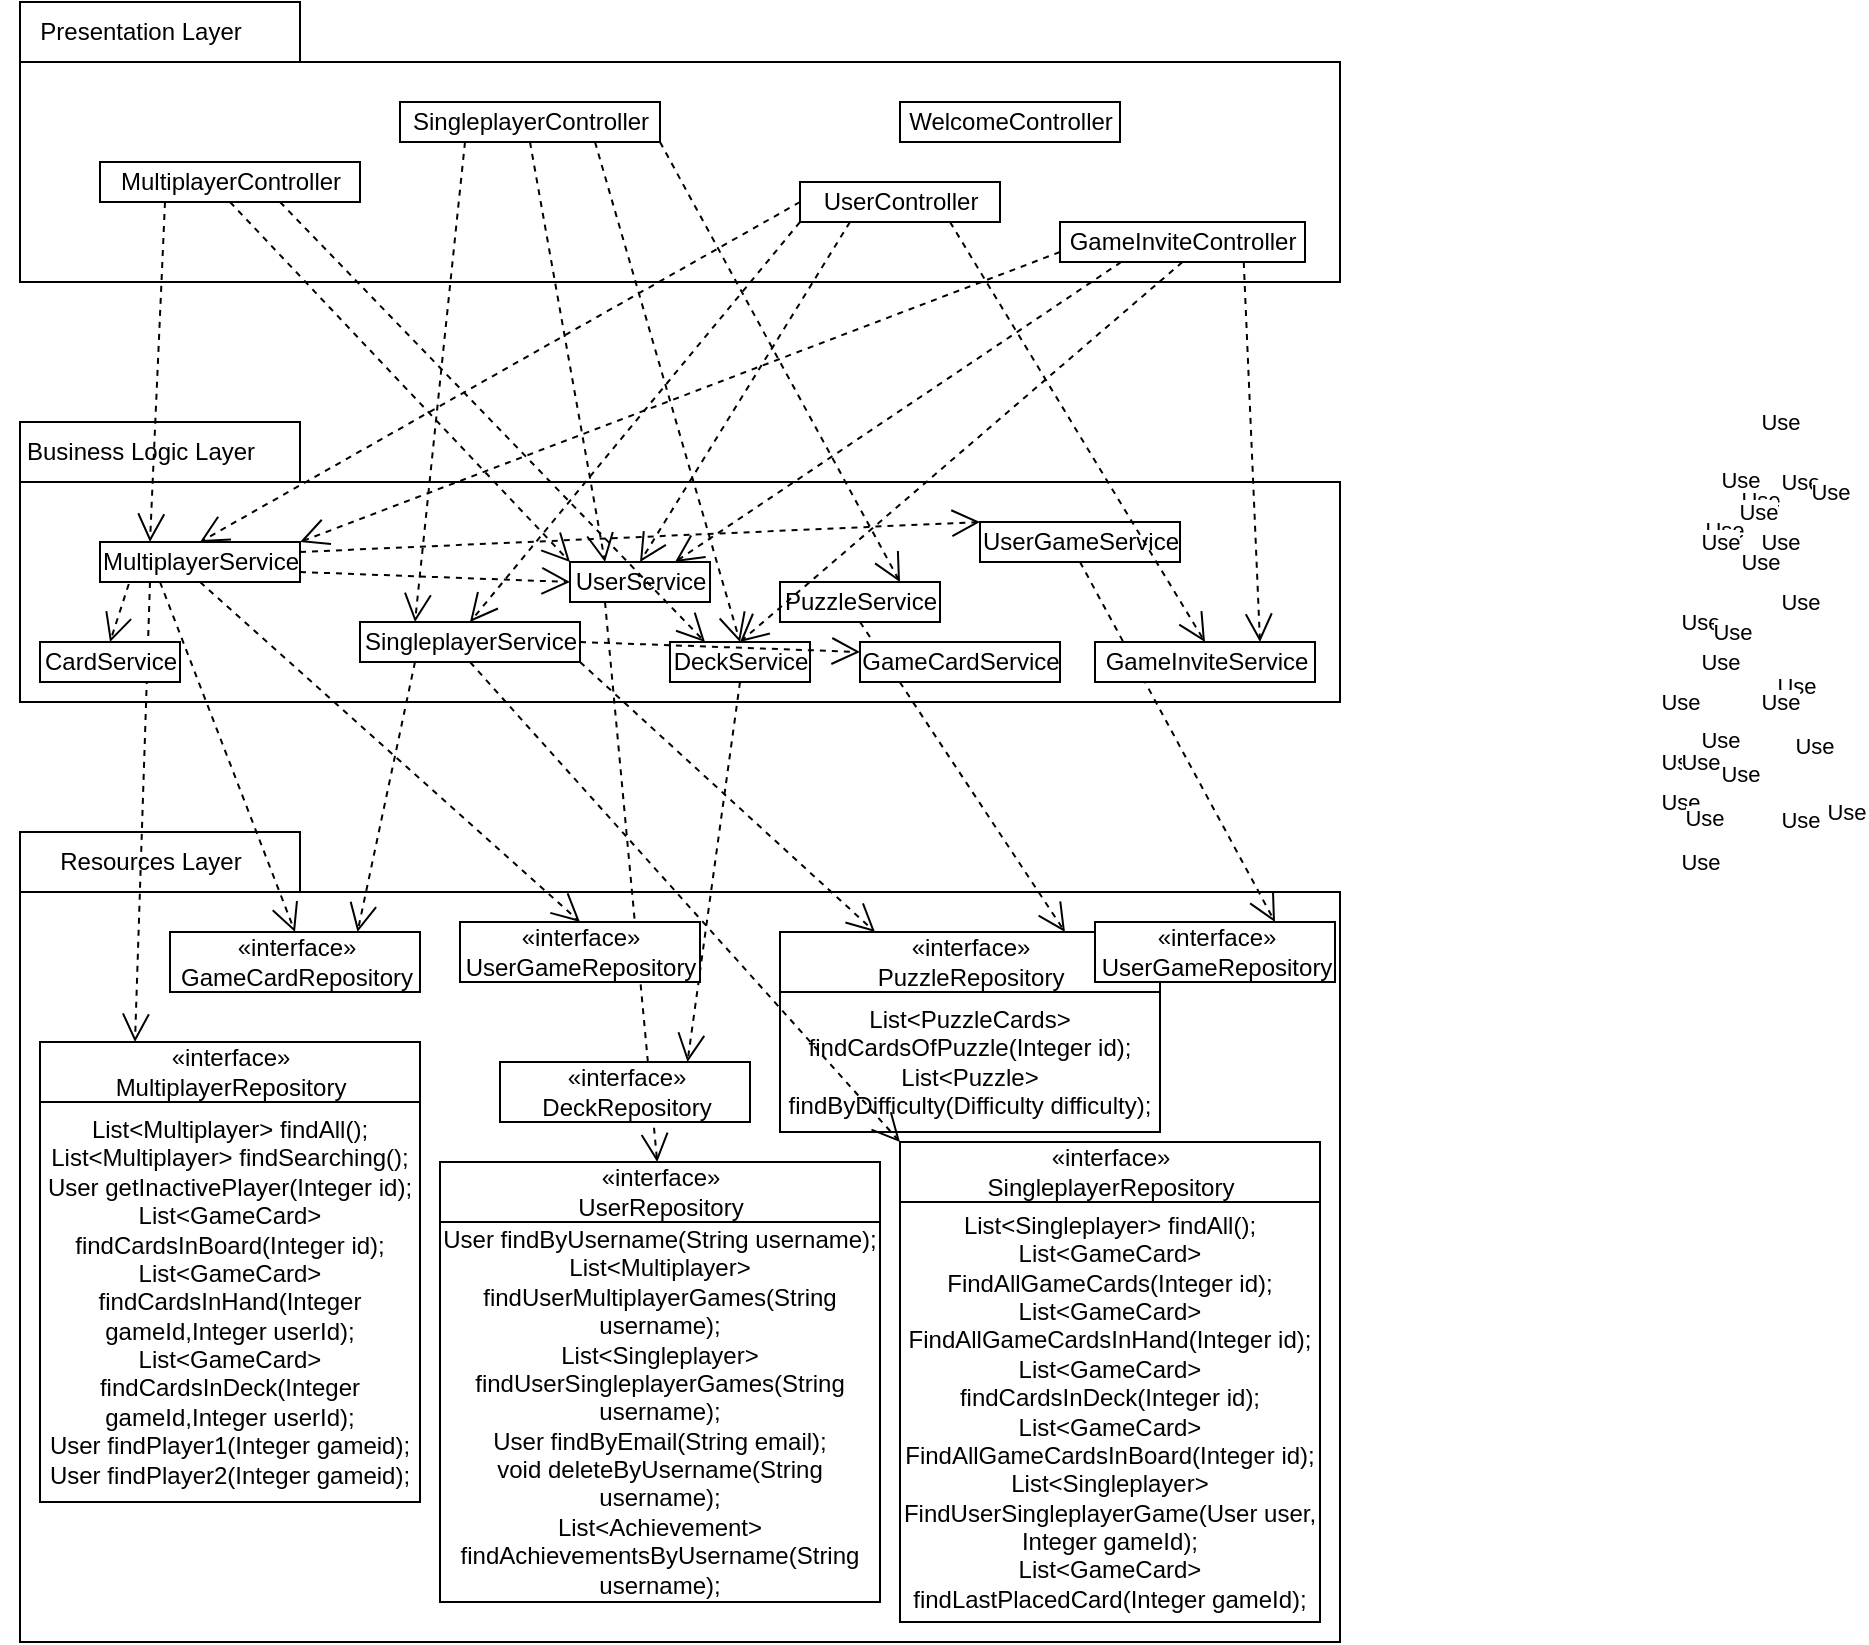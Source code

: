 <mxfile version="20.8.5" type="device"><diagram id="7xoJOMsdg27dF1CxOqa5" name="Pagina-1"><mxGraphModel dx="1204" dy="787" grid="1" gridSize="10" guides="1" tooltips="1" connect="1" arrows="1" fold="1" page="1" pageScale="1" pageWidth="1654" pageHeight="1169" math="0" shadow="0"><root><mxCell id="0"/><mxCell id="1" parent="0"/><mxCell id="QS4cZyaECRiobU7344sq-3" value="" style="shape=folder;fontStyle=1;spacingTop=10;tabWidth=140;tabHeight=30;tabPosition=left;html=1;" parent="1" vertex="1"><mxGeometry x="70" y="40" width="660" height="140" as="geometry"/></mxCell><mxCell id="QS4cZyaECRiobU7344sq-4" value="Presentation Layer" style="text;html=1;align=center;verticalAlign=middle;resizable=0;points=[];autosize=1;strokeColor=none;fillColor=none;" parent="1" vertex="1"><mxGeometry x="70" y="40" width="120" height="30" as="geometry"/></mxCell><mxCell id="QS4cZyaECRiobU7344sq-5" value="WelcomeController" style="html=1;" parent="1" vertex="1"><mxGeometry x="510" y="90" width="110" height="20" as="geometry"/></mxCell><mxCell id="QS4cZyaECRiobU7344sq-7" value="UserController" style="html=1;" parent="1" vertex="1"><mxGeometry x="460" y="130" width="100" height="20" as="geometry"/></mxCell><mxCell id="QS4cZyaECRiobU7344sq-9" value="SingleplayerController" style="html=1;" parent="1" vertex="1"><mxGeometry x="260" y="90" width="130" height="20" as="geometry"/></mxCell><mxCell id="QS4cZyaECRiobU7344sq-10" value="MultiplayerController" style="html=1;" parent="1" vertex="1"><mxGeometry x="110" y="120" width="130" height="20" as="geometry"/></mxCell><mxCell id="QS4cZyaECRiobU7344sq-15" value="" style="shape=folder;fontStyle=1;spacingTop=10;tabWidth=140;tabHeight=30;tabPosition=left;html=1;" parent="1" vertex="1"><mxGeometry x="70" y="250" width="660" height="140" as="geometry"/></mxCell><mxCell id="QS4cZyaECRiobU7344sq-16" value="Business Logic Layer" style="text;html=1;align=center;verticalAlign=middle;resizable=0;points=[];autosize=1;strokeColor=none;fillColor=none;" parent="1" vertex="1"><mxGeometry x="60" y="250" width="140" height="30" as="geometry"/></mxCell><mxCell id="QS4cZyaECRiobU7344sq-18" value="UserService" style="html=1;" parent="1" vertex="1"><mxGeometry x="345" y="320" width="70" height="20" as="geometry"/></mxCell><mxCell id="QS4cZyaECRiobU7344sq-20" value="SingleplayerService" style="html=1;" parent="1" vertex="1"><mxGeometry x="240" y="350" width="110" height="20" as="geometry"/></mxCell><mxCell id="QS4cZyaECRiobU7344sq-21" value="MultiplayerService" style="html=1;" parent="1" vertex="1"><mxGeometry x="110" y="310" width="100" height="20" as="geometry"/></mxCell><mxCell id="QS4cZyaECRiobU7344sq-33" value="" style="shape=folder;fontStyle=1;spacingTop=10;tabWidth=140;tabHeight=30;tabPosition=left;html=1;" parent="1" vertex="1"><mxGeometry x="70" y="455" width="660" height="405" as="geometry"/></mxCell><mxCell id="QS4cZyaECRiobU7344sq-34" value="Resources Layer" style="text;html=1;align=center;verticalAlign=middle;resizable=0;points=[];autosize=1;strokeColor=none;fillColor=none;" parent="1" vertex="1"><mxGeometry x="80" y="455" width="110" height="30" as="geometry"/></mxCell><mxCell id="QS4cZyaECRiobU7344sq-45" value="«interface»&lt;br&gt;SingleplayerRepository" style="html=1;" parent="1" vertex="1"><mxGeometry x="510" y="610" width="210" height="30" as="geometry"/></mxCell><mxCell id="QS4cZyaECRiobU7344sq-46" value="List&amp;lt;Singleplayer&amp;gt; findAll(); List&amp;lt;GameCard&amp;gt; FindAllGameCards(Integer id);&lt;br&gt;List&amp;lt;GameCard&amp;gt; FindAllGameCardsInHand(Integer id);&lt;br&gt;List&amp;lt;GameCard&amp;gt; findCardsInDeck(Integer id);&lt;br&gt;List&amp;lt;GameCard&amp;gt; FindAllGameCardsInBoard(Integer id);&lt;br&gt;List&amp;lt;Singleplayer&amp;gt; FindUserSingleplayerGame(User user, Integer gameId);&lt;br&gt;List&amp;lt;GameCard&amp;gt; findLastPlacedCard(Integer gameId);" style="whiteSpace=wrap;html=1;" parent="1" vertex="1"><mxGeometry x="510" y="640" width="210" height="210" as="geometry"/></mxCell><mxCell id="QS4cZyaECRiobU7344sq-49" value="«interface»&lt;br&gt;MultiplayerRepository" style="html=1;" parent="1" vertex="1"><mxGeometry x="80" y="560" width="190" height="30" as="geometry"/></mxCell><mxCell id="QS4cZyaECRiobU7344sq-50" value="List&amp;lt;Multiplayer&amp;gt; findAll();&lt;br&gt;&lt;div&gt;List&amp;lt;Multiplayer&amp;gt; findSearching();&lt;/div&gt;&lt;div&gt;User getInactivePlayer(Integer id);&lt;/div&gt;&lt;div&gt;List&amp;lt;GameCard&amp;gt; findCardsInBoard(Integer id);&lt;/div&gt;&lt;div&gt;List&amp;lt;GameCard&amp;gt; findCardsInHand(Integer gameId,Integer userId);&lt;/div&gt;&lt;div&gt;List&amp;lt;GameCard&amp;gt; findCardsInDeck(Integer gameId,Integer userId);&lt;/div&gt;&lt;div&gt;User findPlayer1(Integer gameid);&lt;/div&gt;&lt;div&gt;User findPlayer2(Integer gameid);&lt;/div&gt;" style="whiteSpace=wrap;html=1;" parent="1" vertex="1"><mxGeometry x="80" y="590" width="190" height="200" as="geometry"/></mxCell><mxCell id="QS4cZyaECRiobU7344sq-51" value="«interface»&lt;br&gt;PuzzleRepository" style="html=1;" parent="1" vertex="1"><mxGeometry x="450" y="505" width="190" height="30" as="geometry"/></mxCell><mxCell id="QS4cZyaECRiobU7344sq-52" value="List&amp;lt;PuzzleCards&amp;gt; findCardsOfPuzzle(Integer id); List&amp;lt;Puzzle&amp;gt; findByDifficulty(Difficulty difficulty);" style="whiteSpace=wrap;html=1;" parent="1" vertex="1"><mxGeometry x="450" y="535" width="190" height="70" as="geometry"/></mxCell><mxCell id="QS4cZyaECRiobU7344sq-54" value="«interface»&lt;br&gt;GameCardRepository" style="html=1;" parent="1" vertex="1"><mxGeometry x="145" y="505" width="125" height="30" as="geometry"/></mxCell><mxCell id="QS4cZyaECRiobU7344sq-62" value="«interface»&lt;br&gt;UserRepository" style="html=1;" parent="1" vertex="1"><mxGeometry x="280" y="620" width="220" height="30" as="geometry"/></mxCell><mxCell id="QS4cZyaECRiobU7344sq-63" value="User findByUsername(String username);&lt;br&gt;List&amp;lt;Multiplayer&amp;gt; findUserMultiplayerGames(String username);&lt;br&gt;List&amp;lt;Singleplayer&amp;gt; findUserSingleplayerGames(String username);&lt;br&gt;User findByEmail(String email);&lt;br&gt;void deleteByUsername(String username);&lt;br&gt;List&amp;lt;Achievement&amp;gt; findAchievementsByUsername(String username);" style="whiteSpace=wrap;html=1;" parent="1" vertex="1"><mxGeometry x="280" y="650" width="220" height="190" as="geometry"/></mxCell><mxCell id="QS4cZyaECRiobU7344sq-64" value="«interface»&lt;br&gt;UserGameRepository" style="html=1;" parent="1" vertex="1"><mxGeometry x="607.5" y="500" width="120" height="30" as="geometry"/></mxCell><mxCell id="QS4cZyaECRiobU7344sq-78" value="UserGameService" style="html=1;" parent="1" vertex="1"><mxGeometry x="550" y="300" width="100" height="20" as="geometry"/></mxCell><mxCell id="QS4cZyaECRiobU7344sq-87" value="Use" style="endArrow=open;endSize=12;dashed=1;html=1;rounded=0;exitX=0.25;exitY=1;exitDx=0;exitDy=0;entryX=0.5;entryY=0;entryDx=0;entryDy=0;" parent="1" source="QS4cZyaECRiobU7344sq-7" target="QS4cZyaECRiobU7344sq-18" edge="1"><mxGeometry x="-1" y="523" width="160" relative="1" as="geometry"><mxPoint x="535" y="260" as="sourcePoint"/><mxPoint x="695" y="260" as="targetPoint"/><Array as="points"/><mxPoint x="20" y="-35" as="offset"/></mxGeometry></mxCell><mxCell id="QS4cZyaECRiobU7344sq-91" value="Use" style="endArrow=open;endSize=12;dashed=1;html=1;rounded=0;exitX=0;exitY=0.5;exitDx=0;exitDy=0;entryX=0.5;entryY=0;entryDx=0;entryDy=0;" parent="1" source="QS4cZyaECRiobU7344sq-7" target="QS4cZyaECRiobU7344sq-21" edge="1"><mxGeometry x="-1" y="497" width="160" relative="1" as="geometry"><mxPoint x="440" y="230" as="sourcePoint"/><mxPoint x="600" y="230" as="targetPoint"/><Array as="points"/><mxPoint x="205" y="-222" as="offset"/></mxGeometry></mxCell><mxCell id="QS4cZyaECRiobU7344sq-92" value="Use" style="endArrow=open;endSize=12;dashed=1;html=1;rounded=0;exitX=0;exitY=1;exitDx=0;exitDy=0;entryX=0.5;entryY=0;entryDx=0;entryDy=0;" parent="1" source="QS4cZyaECRiobU7344sq-7" target="QS4cZyaECRiobU7344sq-20" edge="1"><mxGeometry x="-1" y="510" width="160" relative="1" as="geometry"><mxPoint x="470" y="230" as="sourcePoint"/><mxPoint x="630" y="230" as="targetPoint"/><Array as="points"/><mxPoint x="67" y="-105" as="offset"/></mxGeometry></mxCell><mxCell id="QS4cZyaECRiobU7344sq-97" value="Use" style="endArrow=open;endSize=12;dashed=1;html=1;rounded=0;exitX=0.25;exitY=1;exitDx=0;exitDy=0;" parent="1" source="QS4cZyaECRiobU7344sq-18" target="QS4cZyaECRiobU7344sq-62" edge="1"><mxGeometry x="-1" y="571" width="160" relative="1" as="geometry"><mxPoint x="300" y="410" as="sourcePoint"/><mxPoint x="460" y="410" as="targetPoint"/><Array as="points"/><mxPoint x="-1" y="-7" as="offset"/></mxGeometry></mxCell><mxCell id="QS4cZyaECRiobU7344sq-101" value="Use" style="endArrow=open;endSize=12;dashed=1;html=1;rounded=0;exitX=0.5;exitY=1;exitDx=0;exitDy=0;entryX=0.75;entryY=0;entryDx=0;entryDy=0;" parent="1" source="QS4cZyaECRiobU7344sq-78" target="QS4cZyaECRiobU7344sq-64" edge="1"><mxGeometry x="0.192" y="309" width="160" relative="1" as="geometry"><mxPoint x="530" y="410" as="sourcePoint"/><mxPoint x="680" y="410" as="targetPoint"/><Array as="points"/><mxPoint y="-1" as="offset"/></mxGeometry></mxCell><mxCell id="QS4cZyaECRiobU7344sq-103" value="Use" style="endArrow=open;endSize=12;dashed=1;html=1;rounded=0;entryX=0.75;entryY=0;entryDx=0;entryDy=0;exitX=0.25;exitY=1;exitDx=0;exitDy=0;" parent="1" source="QS4cZyaECRiobU7344sq-20" target="QS4cZyaECRiobU7344sq-54" edge="1"><mxGeometry x="-1" y="677" width="160" relative="1" as="geometry"><mxPoint x="240" y="380" as="sourcePoint"/><mxPoint x="592.5" y="410" as="targetPoint"/><Array as="points"/><mxPoint x="28" y="-129" as="offset"/></mxGeometry></mxCell><mxCell id="9e0VM8_YfMzuFA0Ai5-e-4" value="GameInviteService" style="html=1;" parent="1" vertex="1"><mxGeometry x="607.5" y="360" width="110" height="20" as="geometry"/></mxCell><mxCell id="9e0VM8_YfMzuFA0Ai5-e-7" value="PuzzleService" style="html=1;" parent="1" vertex="1"><mxGeometry x="450" y="330" width="80" height="20" as="geometry"/></mxCell><mxCell id="9e0VM8_YfMzuFA0Ai5-e-10" value="Use" style="endArrow=open;endSize=12;dashed=1;html=1;rounded=0;entryX=0.25;entryY=0;entryDx=0;entryDy=0;exitX=0.25;exitY=1;exitDx=0;exitDy=0;" parent="1" source="QS4cZyaECRiobU7344sq-10" target="QS4cZyaECRiobU7344sq-21" edge="1"><mxGeometry x="1" y="773" width="160" relative="1" as="geometry"><mxPoint x="130" y="200" as="sourcePoint"/><mxPoint x="-20" y="230" as="targetPoint"/><Array as="points"/><mxPoint x="-7" y="76" as="offset"/></mxGeometry></mxCell><mxCell id="9e0VM8_YfMzuFA0Ai5-e-11" value="Use" style="endArrow=open;endSize=12;dashed=1;html=1;rounded=0;entryX=0.25;entryY=0;entryDx=0;entryDy=0;exitX=0.5;exitY=1;exitDx=0;exitDy=0;" parent="1" source="QS4cZyaECRiobU7344sq-9" target="QS4cZyaECRiobU7344sq-18" edge="1"><mxGeometry x="1" y="572" width="160" relative="1" as="geometry"><mxPoint x="635" y="220" as="sourcePoint"/><mxPoint x="485" y="250" as="targetPoint"/><Array as="points"/><mxPoint x="-4" y="84" as="offset"/></mxGeometry></mxCell><mxCell id="9e0VM8_YfMzuFA0Ai5-e-12" value="Use" style="endArrow=open;endSize=12;dashed=1;html=1;rounded=0;exitX=0.5;exitY=1;exitDx=0;exitDy=0;entryX=0.5;entryY=0;entryDx=0;entryDy=0;" parent="1" source="QS4cZyaECRiobU7344sq-21" target="IJ5cpL1kTeWQOOlW74a2-14" edge="1"><mxGeometry x="1" y="601" width="160" relative="1" as="geometry"><mxPoint x="602.5" y="190" as="sourcePoint"/><mxPoint x="260" y="450" as="targetPoint"/><Array as="points"/><mxPoint x="169" y="258" as="offset"/></mxGeometry></mxCell><mxCell id="9e0VM8_YfMzuFA0Ai5-e-13" value="Use" style="endArrow=open;endSize=12;dashed=1;html=1;rounded=0;entryX=0.25;entryY=0;entryDx=0;entryDy=0;exitX=0.25;exitY=1;exitDx=0;exitDy=0;" parent="1" source="QS4cZyaECRiobU7344sq-9" target="QS4cZyaECRiobU7344sq-20" edge="1"><mxGeometry x="0.477" y="656" width="160" relative="1" as="geometry"><mxPoint x="655" y="240" as="sourcePoint"/><mxPoint x="505" y="270" as="targetPoint"/><Array as="points"/><mxPoint x="-1" as="offset"/></mxGeometry></mxCell><mxCell id="9e0VM8_YfMzuFA0Ai5-e-14" value="Use" style="endArrow=open;endSize=12;dashed=1;html=1;rounded=0;entryX=0;entryY=0;entryDx=0;entryDy=0;exitX=0.5;exitY=1;exitDx=0;exitDy=0;" parent="1" source="QS4cZyaECRiobU7344sq-10" target="QS4cZyaECRiobU7344sq-18" edge="1"><mxGeometry x="1" y="582" width="160" relative="1" as="geometry"><mxPoint x="300" y="220" as="sourcePoint"/><mxPoint x="150" y="250" as="targetPoint"/><Array as="points"/><mxPoint x="152" y="489" as="offset"/></mxGeometry></mxCell><mxCell id="9e0VM8_YfMzuFA0Ai5-e-16" value="Use" style="endArrow=open;endSize=12;dashed=1;html=1;rounded=0;entryX=0.25;entryY=0;entryDx=0;entryDy=0;exitX=0.25;exitY=1;exitDx=0;exitDy=0;" parent="1" source="QS4cZyaECRiobU7344sq-21" target="QS4cZyaECRiobU7344sq-49" edge="1"><mxGeometry x="-0.391" y="798" width="160" relative="1" as="geometry"><mxPoint x="180" y="410" as="sourcePoint"/><mxPoint x="30" y="440" as="targetPoint"/><Array as="points"/><mxPoint as="offset"/></mxGeometry></mxCell><mxCell id="9e0VM8_YfMzuFA0Ai5-e-17" value="Use" style="endArrow=open;endSize=12;dashed=1;html=1;rounded=0;entryX=0.25;entryY=0;entryDx=0;entryDy=0;exitX=1;exitY=1;exitDx=0;exitDy=0;" parent="1" source="QS4cZyaECRiobU7344sq-20" target="QS4cZyaECRiobU7344sq-51" edge="1"><mxGeometry x="1" y="419" width="160" relative="1" as="geometry"><mxPoint x="632.5" y="220" as="sourcePoint"/><mxPoint x="482.5" y="250" as="targetPoint"/><Array as="points"/><mxPoint x="120" y="194" as="offset"/></mxGeometry></mxCell><mxCell id="9e0VM8_YfMzuFA0Ai5-e-18" value="Use" style="endArrow=open;endSize=12;dashed=1;html=1;rounded=0;entryX=0;entryY=0;entryDx=0;entryDy=0;exitX=0.5;exitY=1;exitDx=0;exitDy=0;" parent="1" source="QS4cZyaECRiobU7344sq-20" target="QS4cZyaECRiobU7344sq-45" edge="1"><mxGeometry x="1" y="536" width="160" relative="1" as="geometry"><mxPoint x="642.5" y="230" as="sourcePoint"/><mxPoint x="492.5" y="260" as="targetPoint"/><Array as="points"/><mxPoint x="31" y="37" as="offset"/></mxGeometry></mxCell><mxCell id="9e0VM8_YfMzuFA0Ai5-e-19" value="Use" style="endArrow=open;endSize=12;dashed=1;html=1;rounded=0;entryX=0.75;entryY=0;entryDx=0;entryDy=0;exitX=0.5;exitY=1;exitDx=0;exitDy=0;" parent="1" source="9e0VM8_YfMzuFA0Ai5-e-7" target="QS4cZyaECRiobU7344sq-51" edge="1"><mxGeometry x="1" y="329" width="160" relative="1" as="geometry"><mxPoint x="680" y="425" as="sourcePoint"/><mxPoint x="530" y="455" as="targetPoint"/><Array as="points"/><mxPoint x="43" y="96" as="offset"/></mxGeometry></mxCell><mxCell id="DGklXtfSBUneZae6xVfj-1" value="GameInviteController" style="html=1;" parent="1" vertex="1"><mxGeometry x="590" y="150" width="122.5" height="20" as="geometry"/></mxCell><mxCell id="DGklXtfSBUneZae6xVfj-2" value="Use" style="endArrow=open;endSize=12;dashed=1;html=1;rounded=0;entryX=0.75;entryY=0;entryDx=0;entryDy=0;exitX=0.25;exitY=1;exitDx=0;exitDy=0;" parent="1" source="DGklXtfSBUneZae6xVfj-1" target="QS4cZyaECRiobU7344sq-18" edge="1"><mxGeometry x="-1" y="389" width="160" relative="1" as="geometry"><mxPoint x="550" y="190" as="sourcePoint"/><mxPoint x="470" y="300" as="targetPoint"/><Array as="points"/><mxPoint x="62" y="-53" as="offset"/></mxGeometry></mxCell><mxCell id="DGklXtfSBUneZae6xVfj-3" value="Use" style="endArrow=open;endSize=12;dashed=1;html=1;rounded=0;entryX=1;entryY=0;entryDx=0;entryDy=0;exitX=0;exitY=0.75;exitDx=0;exitDy=0;" parent="1" source="DGklXtfSBUneZae6xVfj-1" target="QS4cZyaECRiobU7344sq-21" edge="1"><mxGeometry x="-1" y="442" width="160" relative="1" as="geometry"><mxPoint x="560" y="200" as="sourcePoint"/><mxPoint x="480" y="310" as="targetPoint"/><Array as="points"/><mxPoint x="162" y="-108" as="offset"/></mxGeometry></mxCell><mxCell id="DGklXtfSBUneZae6xVfj-4" value="Use" style="endArrow=open;endSize=12;dashed=1;html=1;rounded=0;exitX=0.75;exitY=1;exitDx=0;exitDy=0;entryX=0.75;entryY=0;entryDx=0;entryDy=0;" parent="1" source="DGklXtfSBUneZae6xVfj-1" target="9e0VM8_YfMzuFA0Ai5-e-4" edge="1"><mxGeometry x="0.428" y="252" width="160" relative="1" as="geometry"><mxPoint x="687.5" y="170" as="sourcePoint"/><mxPoint x="607.5" y="280" as="targetPoint"/><Array as="points"/><mxPoint as="offset"/></mxGeometry></mxCell><mxCell id="IJ5cpL1kTeWQOOlW74a2-1" value="DeckService" style="html=1;" vertex="1" parent="1"><mxGeometry x="395" y="360" width="70" height="20" as="geometry"/></mxCell><mxCell id="IJ5cpL1kTeWQOOlW74a2-2" value="«interface»&lt;br&gt;DeckRepository" style="html=1;" vertex="1" parent="1"><mxGeometry x="310" y="570" width="125" height="30" as="geometry"/></mxCell><mxCell id="IJ5cpL1kTeWQOOlW74a2-3" value="Use" style="endArrow=open;endSize=12;dashed=1;html=1;rounded=0;entryX=0.75;entryY=0;entryDx=0;entryDy=0;exitX=0.5;exitY=1;exitDx=0;exitDy=0;" edge="1" parent="1" source="IJ5cpL1kTeWQOOlW74a2-1" target="IJ5cpL1kTeWQOOlW74a2-2"><mxGeometry x="-1" y="536" width="160" relative="1" as="geometry"><mxPoint x="413.75" y="395" as="sourcePoint"/><mxPoint x="360" y="660" as="targetPoint"/><Array as="points"/><mxPoint x="-11" y="-203" as="offset"/></mxGeometry></mxCell><mxCell id="IJ5cpL1kTeWQOOlW74a2-4" value="Use" style="endArrow=open;endSize=12;dashed=1;html=1;rounded=0;entryX=0.5;entryY=0;entryDx=0;entryDy=0;exitX=0.5;exitY=1;exitDx=0;exitDy=0;" edge="1" parent="1" source="DGklXtfSBUneZae6xVfj-1" target="IJ5cpL1kTeWQOOlW74a2-1"><mxGeometry x="-1" y="389" width="160" relative="1" as="geometry"><mxPoint x="630.625" y="180" as="sourcePoint"/><mxPoint x="407.5" y="330" as="targetPoint"/><Array as="points"/><mxPoint x="62" y="-53" as="offset"/></mxGeometry></mxCell><mxCell id="IJ5cpL1kTeWQOOlW74a2-8" value="Use" style="endArrow=open;endSize=12;dashed=1;html=1;rounded=0;entryX=0.25;entryY=0;entryDx=0;entryDy=0;exitX=0.5;exitY=1;exitDx=0;exitDy=0;" edge="1" parent="1" target="IJ5cpL1kTeWQOOlW74a2-1"><mxGeometry x="1" y="582" width="160" relative="1" as="geometry"><mxPoint x="200" y="140" as="sourcePoint"/><mxPoint x="370" y="320" as="targetPoint"/><Array as="points"/><mxPoint x="152" y="489" as="offset"/></mxGeometry></mxCell><mxCell id="IJ5cpL1kTeWQOOlW74a2-9" value="Use" style="endArrow=open;endSize=12;dashed=1;html=1;rounded=0;exitX=1;exitY=0.25;exitDx=0;exitDy=0;entryX=0;entryY=0;entryDx=0;entryDy=0;" edge="1" parent="1" source="QS4cZyaECRiobU7344sq-21" target="QS4cZyaECRiobU7344sq-78"><mxGeometry x="1" y="-391" width="160" relative="1" as="geometry"><mxPoint x="190" y="330" as="sourcePoint"/><mxPoint x="330" y="520" as="targetPoint"/><Array as="points"/><mxPoint x="373" y="-371" as="offset"/></mxGeometry></mxCell><mxCell id="IJ5cpL1kTeWQOOlW74a2-10" value="Use" style="endArrow=open;endSize=12;dashed=1;html=1;rounded=0;exitX=0.144;exitY=1.05;exitDx=0;exitDy=0;entryX=0.5;entryY=0;entryDx=0;entryDy=0;exitPerimeter=0;" edge="1" parent="1" source="QS4cZyaECRiobU7344sq-21" target="IJ5cpL1kTeWQOOlW74a2-13"><mxGeometry x="-1" y="837" width="160" relative="1" as="geometry"><mxPoint x="620" y="200" as="sourcePoint"/><mxPoint x="760" y="390" as="targetPoint"/><Array as="points"/><mxPoint x="39" y="-309" as="offset"/></mxGeometry></mxCell><mxCell id="IJ5cpL1kTeWQOOlW74a2-11" value="Use" style="endArrow=open;endSize=12;dashed=1;html=1;rounded=0;exitX=1;exitY=0.75;exitDx=0;exitDy=0;entryX=0;entryY=0.5;entryDx=0;entryDy=0;" edge="1" parent="1" source="QS4cZyaECRiobU7344sq-21" target="QS4cZyaECRiobU7344sq-18"><mxGeometry x="1" y="-608" width="160" relative="1" as="geometry"><mxPoint x="190" y="350" as="sourcePoint"/><mxPoint x="370" y="470" as="targetPoint"/><Array as="points"/><mxPoint x="628" y="-548" as="offset"/></mxGeometry></mxCell><mxCell id="IJ5cpL1kTeWQOOlW74a2-12" value="Use" style="endArrow=open;endSize=12;dashed=1;html=1;rounded=0;exitX=0.5;exitY=1;exitDx=0;exitDy=0;entryX=0.5;entryY=0;entryDx=0;entryDy=0;" edge="1" parent="1" target="QS4cZyaECRiobU7344sq-54"><mxGeometry x="1" y="655" width="160" relative="1" as="geometry"><mxPoint x="140" y="330" as="sourcePoint"/><mxPoint x="280" y="520" as="targetPoint"/><Array as="points"/><mxPoint x="93" y="179" as="offset"/></mxGeometry></mxCell><mxCell id="IJ5cpL1kTeWQOOlW74a2-13" value="CardService" style="html=1;" vertex="1" parent="1"><mxGeometry x="80" y="360" width="70" height="20" as="geometry"/></mxCell><mxCell id="IJ5cpL1kTeWQOOlW74a2-14" value="«interface»&lt;br&gt;UserGameRepository" style="html=1;" vertex="1" parent="1"><mxGeometry x="290" y="500" width="120" height="30" as="geometry"/></mxCell><mxCell id="IJ5cpL1kTeWQOOlW74a2-15" value="Use" style="endArrow=open;endSize=12;dashed=1;html=1;rounded=0;entryX=0.5;entryY=0;entryDx=0;entryDy=0;exitX=0.75;exitY=1;exitDx=0;exitDy=0;" edge="1" parent="1" source="QS4cZyaECRiobU7344sq-9" target="IJ5cpL1kTeWQOOlW74a2-1"><mxGeometry x="1" y="572" width="160" relative="1" as="geometry"><mxPoint x="367.5" y="120" as="sourcePoint"/><mxPoint x="372.5" y="330" as="targetPoint"/><Array as="points"/><mxPoint x="-4" y="84" as="offset"/></mxGeometry></mxCell><mxCell id="IJ5cpL1kTeWQOOlW74a2-16" value="Use" style="endArrow=open;endSize=12;dashed=1;html=1;rounded=0;entryX=0.75;entryY=0;entryDx=0;entryDy=0;exitX=1;exitY=1;exitDx=0;exitDy=0;" edge="1" parent="1" source="QS4cZyaECRiobU7344sq-9" target="9e0VM8_YfMzuFA0Ai5-e-7"><mxGeometry x="1" y="440" width="160" relative="1" as="geometry"><mxPoint x="427.5" y="110" as="sourcePoint"/><mxPoint x="432.5" y="320" as="targetPoint"/><Array as="points"/><mxPoint x="54" y="191" as="offset"/></mxGeometry></mxCell><mxCell id="IJ5cpL1kTeWQOOlW74a2-17" value="Use" style="endArrow=open;endSize=12;dashed=1;html=1;rounded=0;exitX=1;exitY=0.5;exitDx=0;exitDy=0;entryX=0;entryY=0.25;entryDx=0;entryDy=0;" edge="1" parent="1" source="QS4cZyaECRiobU7344sq-20" target="IJ5cpL1kTeWQOOlW74a2-18"><mxGeometry x="1" y="471" width="160" relative="1" as="geometry"><mxPoint x="290" y="402.5" as="sourcePoint"/><mxPoint x="480" y="440" as="targetPoint"/><Array as="points"/><mxPoint x="453" y="446" as="offset"/></mxGeometry></mxCell><mxCell id="IJ5cpL1kTeWQOOlW74a2-18" value="GameCardService" style="html=1;" vertex="1" parent="1"><mxGeometry x="490" y="360" width="100" height="20" as="geometry"/></mxCell><mxCell id="IJ5cpL1kTeWQOOlW74a2-19" value="Use" style="endArrow=open;endSize=12;dashed=1;html=1;rounded=0;exitX=0.75;exitY=1;exitDx=0;exitDy=0;entryX=0.5;entryY=0;entryDx=0;entryDy=0;" edge="1" parent="1" source="QS4cZyaECRiobU7344sq-7" target="9e0VM8_YfMzuFA0Ai5-e-4"><mxGeometry x="1" y="311" width="160" relative="1" as="geometry"><mxPoint x="495.0" y="160" as="sourcePoint"/><mxPoint x="390.0" y="330" as="targetPoint"/><Array as="points"/><mxPoint x="32" y="251" as="offset"/></mxGeometry></mxCell></root></mxGraphModel></diagram></mxfile>